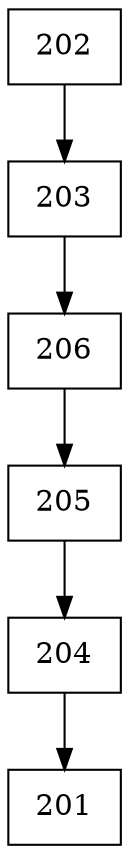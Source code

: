 digraph G {
  node [shape=record];
  node0 [label="{202}"];
  node0 -> node1;
  node1 [label="{203}"];
  node1 -> node2;
  node2 [label="{206}"];
  node2 -> node3;
  node3 [label="{205}"];
  node3 -> node4;
  node4 [label="{204}"];
  node4 -> node5;
  node5 [label="{201}"];
}

